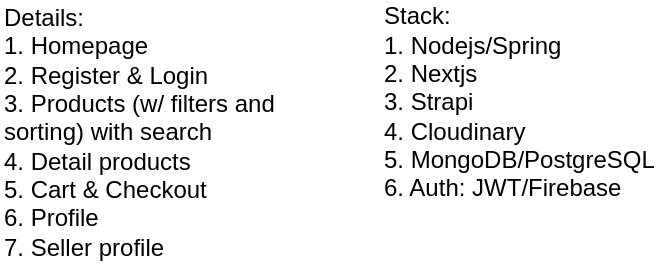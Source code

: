 <mxfile version="14.8.4" type="github">
  <diagram id="mKJiF7lBft6tl4fKY5w2" name="Page-1">
    <mxGraphModel dx="868" dy="450" grid="1" gridSize="10" guides="1" tooltips="1" connect="1" arrows="1" fold="1" page="1" pageScale="1" pageWidth="850" pageHeight="1100" math="0" shadow="0">
      <root>
        <mxCell id="0" />
        <mxCell id="1" parent="0" />
        <mxCell id="spvZ1DBhhZ7TJqAkYqZx-2" value="Details:&lt;br&gt;1. Homepage&lt;br&gt;2. Register &amp;amp; Login&amp;nbsp;&lt;br&gt;3. Products (w/ filters and sorting) with search&amp;nbsp;&lt;br&gt;4. Detail products&lt;br&gt;5. Cart &amp;amp; Checkout&lt;br&gt;6. Profile&lt;br&gt;7. Seller profile" style="text;html=1;strokeColor=none;fillColor=none;align=left;verticalAlign=middle;whiteSpace=wrap;rounded=0;" parent="1" vertex="1">
          <mxGeometry x="40" y="40" width="160" height="80" as="geometry" />
        </mxCell>
        <mxCell id="spvZ1DBhhZ7TJqAkYqZx-3" value="Stack:&lt;br&gt;1. Nodejs/Spring&lt;br&gt;2. Nextjs&lt;br&gt;3. Strapi&lt;br&gt;4. Cloudinary&lt;br&gt;5. MongoDB/PostgreSQL&lt;br&gt;6. Auth: JWT/Firebase" style="text;html=1;strokeColor=none;fillColor=none;align=left;verticalAlign=middle;whiteSpace=wrap;rounded=0;" parent="1" vertex="1">
          <mxGeometry x="230" y="30" width="140" height="70" as="geometry" />
        </mxCell>
      </root>
    </mxGraphModel>
  </diagram>
</mxfile>
